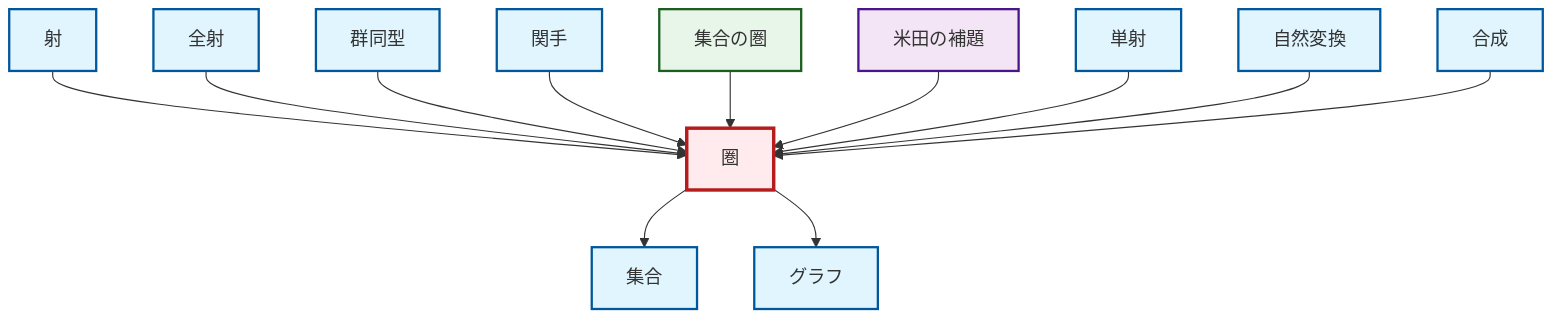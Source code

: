graph TD
    classDef definition fill:#e1f5fe,stroke:#01579b,stroke-width:2px
    classDef theorem fill:#f3e5f5,stroke:#4a148c,stroke-width:2px
    classDef axiom fill:#fff3e0,stroke:#e65100,stroke-width:2px
    classDef example fill:#e8f5e9,stroke:#1b5e20,stroke-width:2px
    classDef current fill:#ffebee,stroke:#b71c1c,stroke-width:3px
    def-composition["合成"]:::definition
    def-natural-transformation["自然変換"]:::definition
    def-functor["関手"]:::definition
    def-category["圏"]:::definition
    def-monomorphism["単射"]:::definition
    def-set["集合"]:::definition
    thm-yoneda["米田の補題"]:::theorem
    def-isomorphism["群同型"]:::definition
    def-graph["グラフ"]:::definition
    def-epimorphism["全射"]:::definition
    ex-set-category["集合の圏"]:::example
    def-morphism["射"]:::definition
    def-morphism --> def-category
    def-epimorphism --> def-category
    def-isomorphism --> def-category
    def-category --> def-set
    def-functor --> def-category
    def-category --> def-graph
    ex-set-category --> def-category
    thm-yoneda --> def-category
    def-monomorphism --> def-category
    def-natural-transformation --> def-category
    def-composition --> def-category
    class def-category current